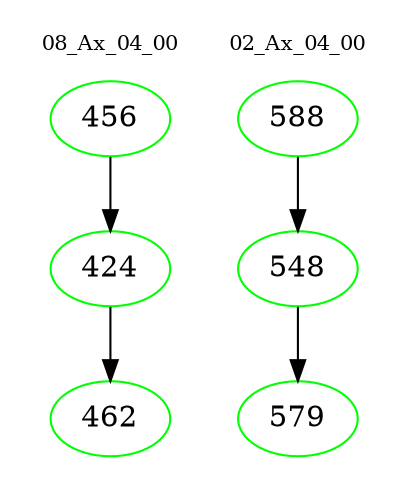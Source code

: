digraph{
subgraph cluster_0 {
color = white
label = "08_Ax_04_00";
fontsize=10;
T0_456 [label="456", color="green"]
T0_456 -> T0_424 [color="black"]
T0_424 [label="424", color="green"]
T0_424 -> T0_462 [color="black"]
T0_462 [label="462", color="green"]
}
subgraph cluster_1 {
color = white
label = "02_Ax_04_00";
fontsize=10;
T1_588 [label="588", color="green"]
T1_588 -> T1_548 [color="black"]
T1_548 [label="548", color="green"]
T1_548 -> T1_579 [color="black"]
T1_579 [label="579", color="green"]
}
}
